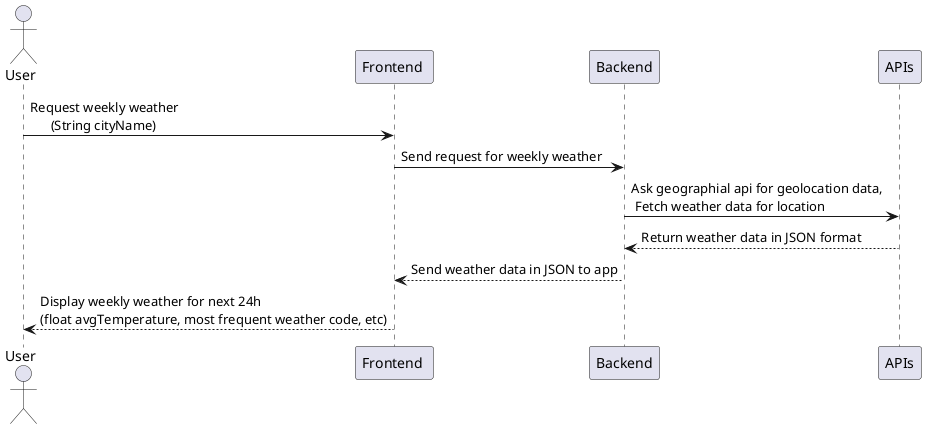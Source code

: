 @startuml
actor User
participant "Frontend " as Frontend
participant "Backend" as Backend
participant "APIs" as API

User -> Frontend : Request weekly weather \n      (String cityName)
Frontend -> Backend : Send request for weekly weather
Backend -> API : Ask geographial api for geolocation data,\n Fetch weather data for location
API --> Backend : Return weather data in JSON format
Backend --> Frontend : Send weather data in JSON to app
Frontend --> User : Display weekly weather for next 24h\n(float avgTemperature, most frequent weather code, etc)
@enduml

